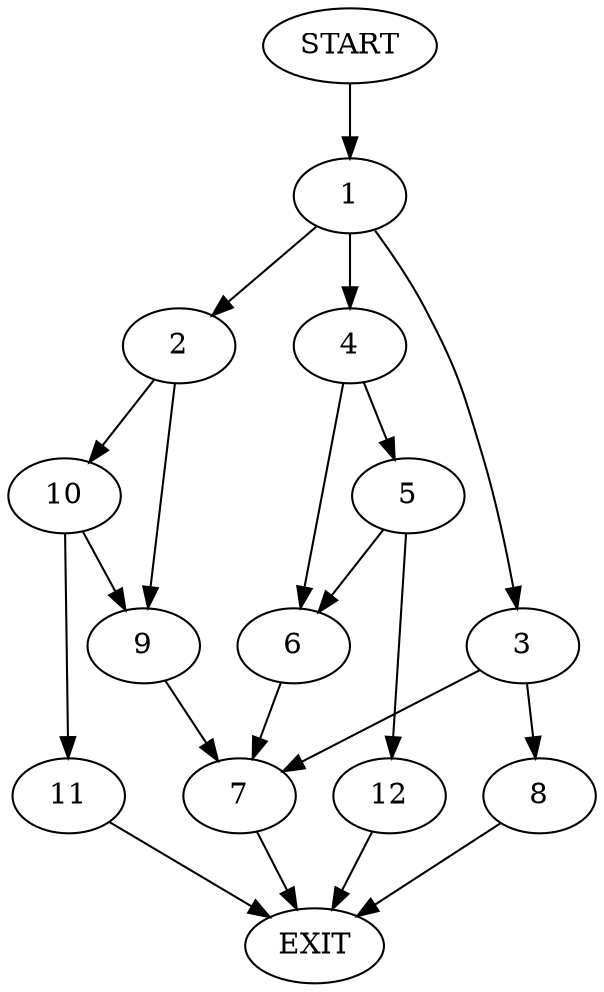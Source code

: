 digraph {
0 [label="START"]
13 [label="EXIT"]
0 -> 1
1 -> 2
1 -> 3
1 -> 4
4 -> 5
4 -> 6
3 -> 7
3 -> 8
2 -> 9
2 -> 10
10 -> 11
10 -> 9
9 -> 7
11 -> 13
7 -> 13
6 -> 7
5 -> 12
5 -> 6
12 -> 13
8 -> 13
}
